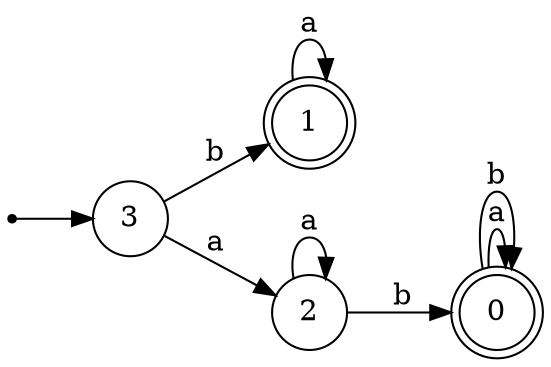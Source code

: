digraph AFN{
rankdir = LR;
node [shape = doublecircle]; 0 1;
node [shape = point ]; qi
node [shape = circle];
qi -> 3
0 -> 0 [label ="a"];
0 -> 0 [label ="b"];
1 -> 1 [label ="a"];
2 -> 2 [label ="a"];
2 -> 0 [label ="b"];
3 -> 2 [label ="a"];
3 -> 1 [label ="b"];
}
